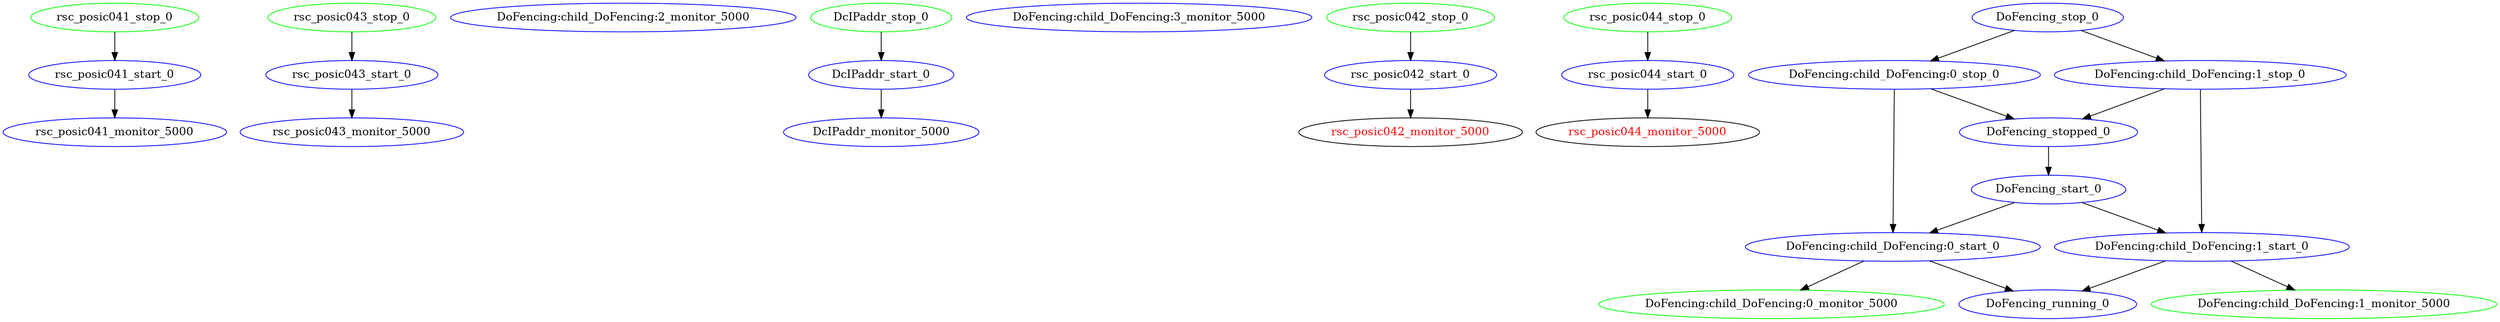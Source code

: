 digraph "g" {
	size = "30,30"
"rsc_posic041_monitor_5000" [ color="blue" ]
"rsc_posic043_monitor_5000" [ color="blue" ]
"DoFencing:child_DoFencing:2_monitor_5000" [ color="blue" ]
"DcIPaddr_monitor_5000" [ color="blue" ]
"DoFencing:child_DoFencing:3_monitor_5000" [ color="blue" ]
"DcIPaddr_stop_0" [ color="green" ]
"DcIPaddr_start_0" [ color="blue" ]
"rsc_posic041_stop_0" [ color="green" ]
"rsc_posic041_start_0" [ color="blue" ]
"rsc_posic042_stop_0" [ color="green" ]
"rsc_posic042_start_0" [ color="blue" ]
"rsc_posic042_monitor_5000" [ fontcolor="red" ]
"rsc_posic043_stop_0" [ color="green" ]
"rsc_posic043_start_0" [ color="blue" ]
"rsc_posic044_stop_0" [ color="green" ]
"rsc_posic044_start_0" [ color="blue" ]
"rsc_posic044_monitor_5000" [ fontcolor="red" ]
"DoFencing:child_DoFencing:0_stop_0" [ color="blue" ]
"DoFencing:child_DoFencing:0_start_0" [ color="blue" ]
"DoFencing:child_DoFencing:0_monitor_5000" [ color="green" ]
"DoFencing:child_DoFencing:1_stop_0" [ color="blue" ]
"DoFencing:child_DoFencing:1_start_0" [ color="blue" ]
"DoFencing:child_DoFencing:1_monitor_5000" [ color="green" ]
"DoFencing_start_0" [ color="blue" ]
"DoFencing_running_0" [ color="blue" ]
"DoFencing_stop_0" [ color="blue" ]
"DoFencing_stopped_0" [ color="blue" ]
"rsc_posic041_start_0" -> "rsc_posic041_monitor_5000"
"rsc_posic043_start_0" -> "rsc_posic043_monitor_5000"
"DcIPaddr_start_0" -> "DcIPaddr_monitor_5000"
"DcIPaddr_stop_0" -> "DcIPaddr_start_0"
"rsc_posic041_stop_0" -> "rsc_posic041_start_0"
"rsc_posic042_stop_0" -> "rsc_posic042_start_0"
"rsc_posic042_start_0" -> "rsc_posic042_monitor_5000"
"rsc_posic043_stop_0" -> "rsc_posic043_start_0"
"rsc_posic044_stop_0" -> "rsc_posic044_start_0"
"rsc_posic044_start_0" -> "rsc_posic044_monitor_5000"
"DoFencing_stop_0" -> "DoFencing:child_DoFencing:0_stop_0"
"DoFencing:child_DoFencing:0_stop_0" -> "DoFencing:child_DoFencing:0_start_0"
"DoFencing_start_0" -> "DoFencing:child_DoFencing:0_start_0"
"DoFencing:child_DoFencing:0_start_0" -> "DoFencing:child_DoFencing:0_monitor_5000"
"DoFencing_stop_0" -> "DoFencing:child_DoFencing:1_stop_0"
"DoFencing:child_DoFencing:1_stop_0" -> "DoFencing:child_DoFencing:1_start_0"
"DoFencing_start_0" -> "DoFencing:child_DoFencing:1_start_0"
"DoFencing:child_DoFencing:1_start_0" -> "DoFencing:child_DoFencing:1_monitor_5000"
"DoFencing_stopped_0" -> "DoFencing_start_0"
"DoFencing:child_DoFencing:0_start_0" -> "DoFencing_running_0"
"DoFencing:child_DoFencing:1_start_0" -> "DoFencing_running_0"
"DoFencing:child_DoFencing:0_stop_0" -> "DoFencing_stopped_0"
"DoFencing:child_DoFencing:1_stop_0" -> "DoFencing_stopped_0"
}
